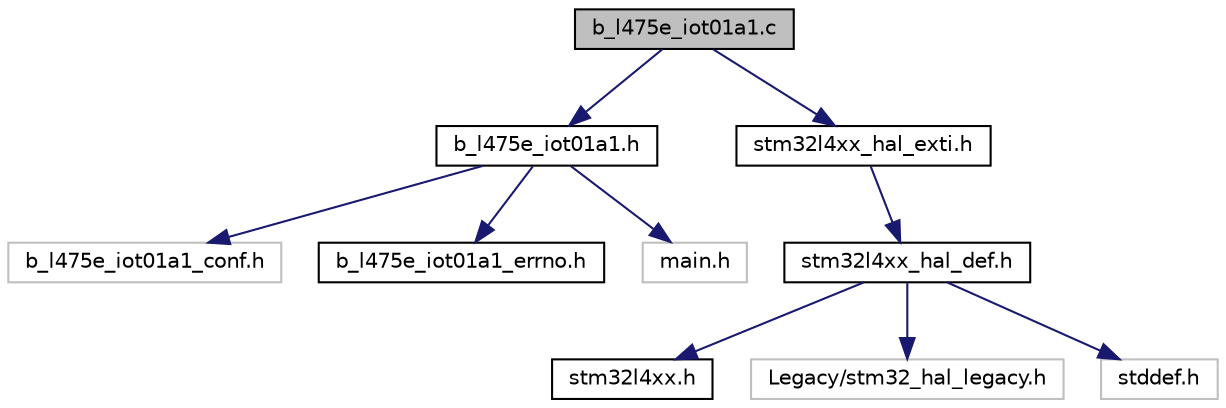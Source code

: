 digraph "b_l475e_iot01a1.c"
{
 // LATEX_PDF_SIZE
  edge [fontname="Helvetica",fontsize="10",labelfontname="Helvetica",labelfontsize="10"];
  node [fontname="Helvetica",fontsize="10",shape=record];
  Node1 [label="b_l475e_iot01a1.c",height=0.2,width=0.4,color="black", fillcolor="grey75", style="filled", fontcolor="black",tooltip=": Source file for the BSP Common driver"];
  Node1 -> Node2 [color="midnightblue",fontsize="10",style="solid",fontname="Helvetica"];
  Node2 [label="b_l475e_iot01a1.h",height=0.2,width=0.4,color="black", fillcolor="white", style="filled",URL="$b__l475e__iot01a1_8h.html",tooltip=": header file for the BSP Common driver"];
  Node2 -> Node3 [color="midnightblue",fontsize="10",style="solid",fontname="Helvetica"];
  Node3 [label="b_l475e_iot01a1_conf.h",height=0.2,width=0.4,color="grey75", fillcolor="white", style="filled",tooltip=" "];
  Node2 -> Node4 [color="midnightblue",fontsize="10",style="solid",fontname="Helvetica"];
  Node4 [label="b_l475e_iot01a1_errno.h",height=0.2,width=0.4,color="black", fillcolor="white", style="filled",URL="$b__l475e__iot01a1__errno_8h.html",tooltip=": Error Code"];
  Node2 -> Node5 [color="midnightblue",fontsize="10",style="solid",fontname="Helvetica"];
  Node5 [label="main.h",height=0.2,width=0.4,color="grey75", fillcolor="white", style="filled",tooltip=" "];
  Node1 -> Node6 [color="midnightblue",fontsize="10",style="solid",fontname="Helvetica"];
  Node6 [label="stm32l4xx_hal_exti.h",height=0.2,width=0.4,color="black", fillcolor="white", style="filled",URL="$stm32l4xx__hal__exti_8h.html",tooltip="Header file of EXTI HAL module."];
  Node6 -> Node7 [color="midnightblue",fontsize="10",style="solid",fontname="Helvetica"];
  Node7 [label="stm32l4xx_hal_def.h",height=0.2,width=0.4,color="black", fillcolor="white", style="filled",URL="$stm32l4xx__hal__def_8h.html",tooltip="This file contains HAL common defines, enumeration, macros and structures definitions."];
  Node7 -> Node8 [color="midnightblue",fontsize="10",style="solid",fontname="Helvetica"];
  Node8 [label="stm32l4xx.h",height=0.2,width=0.4,color="black", fillcolor="white", style="filled",URL="$stm32l4xx_8h.html",tooltip="CMSIS STM32L4xx Device Peripheral Access Layer Header File."];
  Node7 -> Node9 [color="midnightblue",fontsize="10",style="solid",fontname="Helvetica"];
  Node9 [label="Legacy/stm32_hal_legacy.h",height=0.2,width=0.4,color="grey75", fillcolor="white", style="filled",tooltip=" "];
  Node7 -> Node10 [color="midnightblue",fontsize="10",style="solid",fontname="Helvetica"];
  Node10 [label="stddef.h",height=0.2,width=0.4,color="grey75", fillcolor="white", style="filled",tooltip=" "];
}
